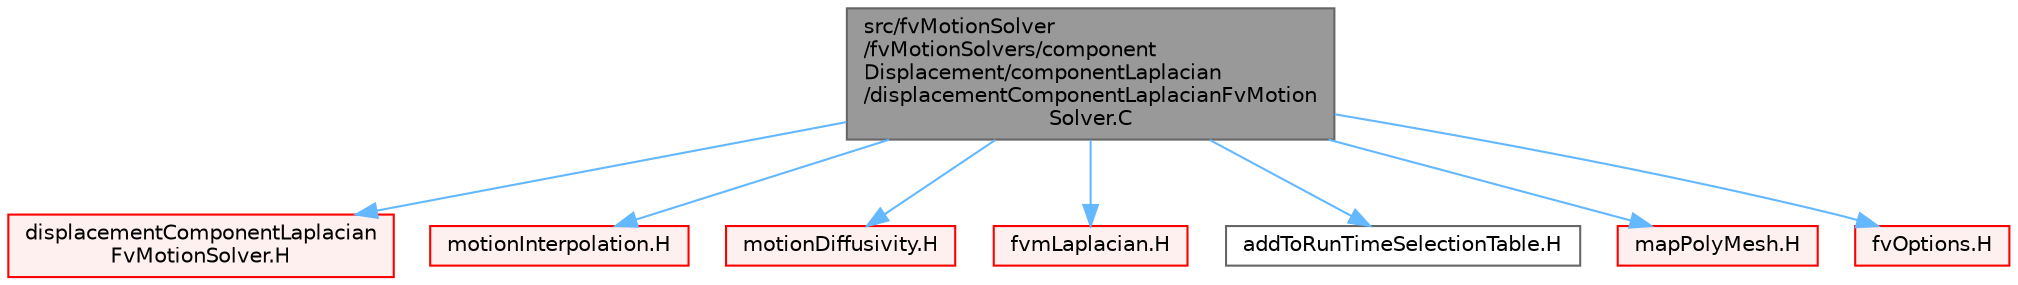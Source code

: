 digraph "src/fvMotionSolver/fvMotionSolvers/componentDisplacement/componentLaplacian/displacementComponentLaplacianFvMotionSolver.C"
{
 // LATEX_PDF_SIZE
  bgcolor="transparent";
  edge [fontname=Helvetica,fontsize=10,labelfontname=Helvetica,labelfontsize=10];
  node [fontname=Helvetica,fontsize=10,shape=box,height=0.2,width=0.4];
  Node1 [id="Node000001",label="src/fvMotionSolver\l/fvMotionSolvers/component\lDisplacement/componentLaplacian\l/displacementComponentLaplacianFvMotion\lSolver.C",height=0.2,width=0.4,color="gray40", fillcolor="grey60", style="filled", fontcolor="black",tooltip=" "];
  Node1 -> Node2 [id="edge1_Node000001_Node000002",color="steelblue1",style="solid",tooltip=" "];
  Node2 [id="Node000002",label="displacementComponentLaplacian\lFvMotionSolver.H",height=0.2,width=0.4,color="red", fillcolor="#FFF0F0", style="filled",URL="$displacementComponentLaplacianFvMotionSolver_8H.html",tooltip=" "];
  Node1 -> Node412 [id="edge2_Node000001_Node000412",color="steelblue1",style="solid",tooltip=" "];
  Node412 [id="Node000412",label="motionInterpolation.H",height=0.2,width=0.4,color="red", fillcolor="#FFF0F0", style="filled",URL="$motionInterpolation_8H.html",tooltip=" "];
  Node1 -> Node413 [id="edge3_Node000001_Node000413",color="steelblue1",style="solid",tooltip=" "];
  Node413 [id="Node000413",label="motionDiffusivity.H",height=0.2,width=0.4,color="red", fillcolor="#FFF0F0", style="filled",URL="$motionDiffusivity_8H.html",tooltip=" "];
  Node1 -> Node414 [id="edge4_Node000001_Node000414",color="steelblue1",style="solid",tooltip=" "];
  Node414 [id="Node000414",label="fvmLaplacian.H",height=0.2,width=0.4,color="red", fillcolor="#FFF0F0", style="filled",URL="$fvmLaplacian_8H.html",tooltip="Calculate the matrix for the laplacian of the field."];
  Node1 -> Node437 [id="edge5_Node000001_Node000437",color="steelblue1",style="solid",tooltip=" "];
  Node437 [id="Node000437",label="addToRunTimeSelectionTable.H",height=0.2,width=0.4,color="grey40", fillcolor="white", style="filled",URL="$addToRunTimeSelectionTable_8H.html",tooltip="Macros for easy insertion into run-time selection tables."];
  Node1 -> Node438 [id="edge6_Node000001_Node000438",color="steelblue1",style="solid",tooltip=" "];
  Node438 [id="Node000438",label="mapPolyMesh.H",height=0.2,width=0.4,color="red", fillcolor="#FFF0F0", style="filled",URL="$mapPolyMesh_8H.html",tooltip=" "];
  Node1 -> Node441 [id="edge7_Node000001_Node000441",color="steelblue1",style="solid",tooltip=" "];
  Node441 [id="Node000441",label="fvOptions.H",height=0.2,width=0.4,color="red", fillcolor="#FFF0F0", style="filled",URL="$fvOptions_8H.html",tooltip=" "];
}
